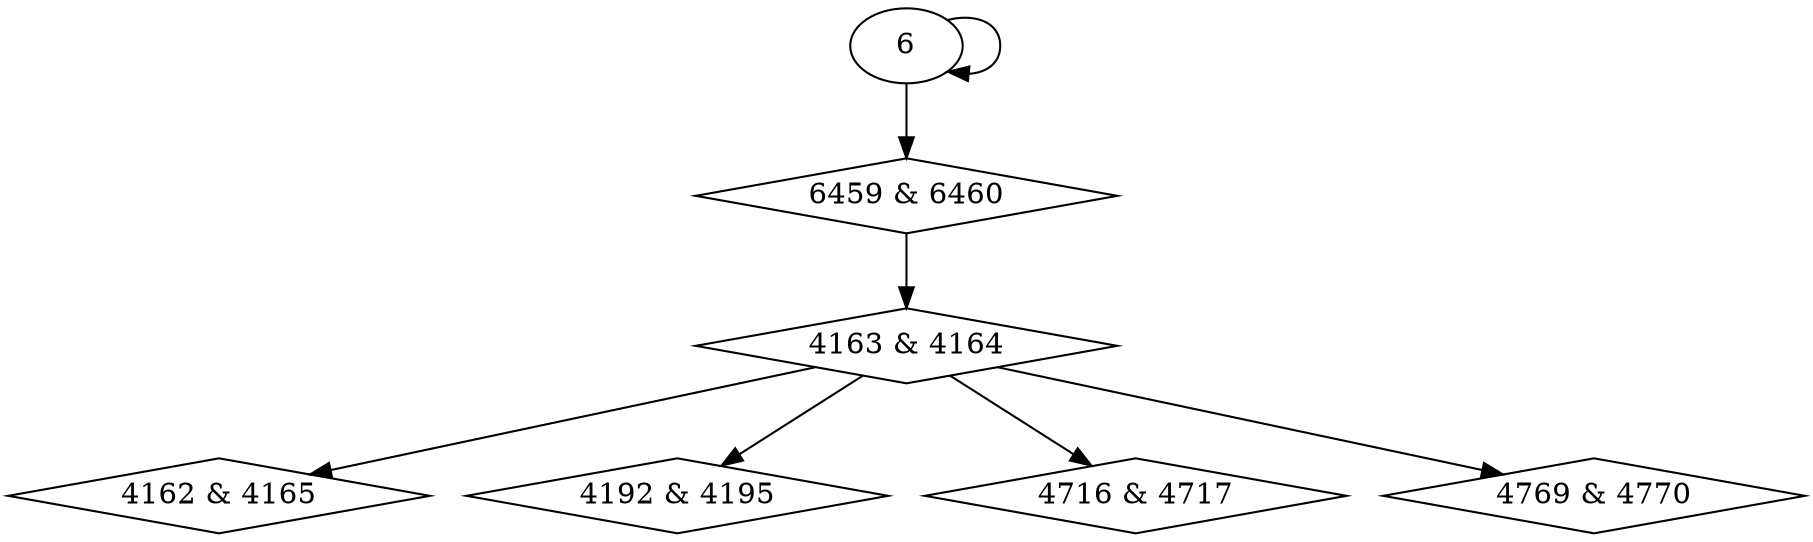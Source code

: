 digraph {
0 [label = "4162 & 4165", shape = diamond];
1 [label = "4163 & 4164", shape = diamond];
2 [label = "4192 & 4195", shape = diamond];
3 [label = "4716 & 4717", shape = diamond];
4 [label = "4769 & 4770", shape = diamond];
5 [label = "6459 & 6460", shape = diamond];
1 -> 0;
5 -> 1;
1 -> 2;
1 -> 3;
1 -> 4;
6 -> 5;
6 -> 6;
}
